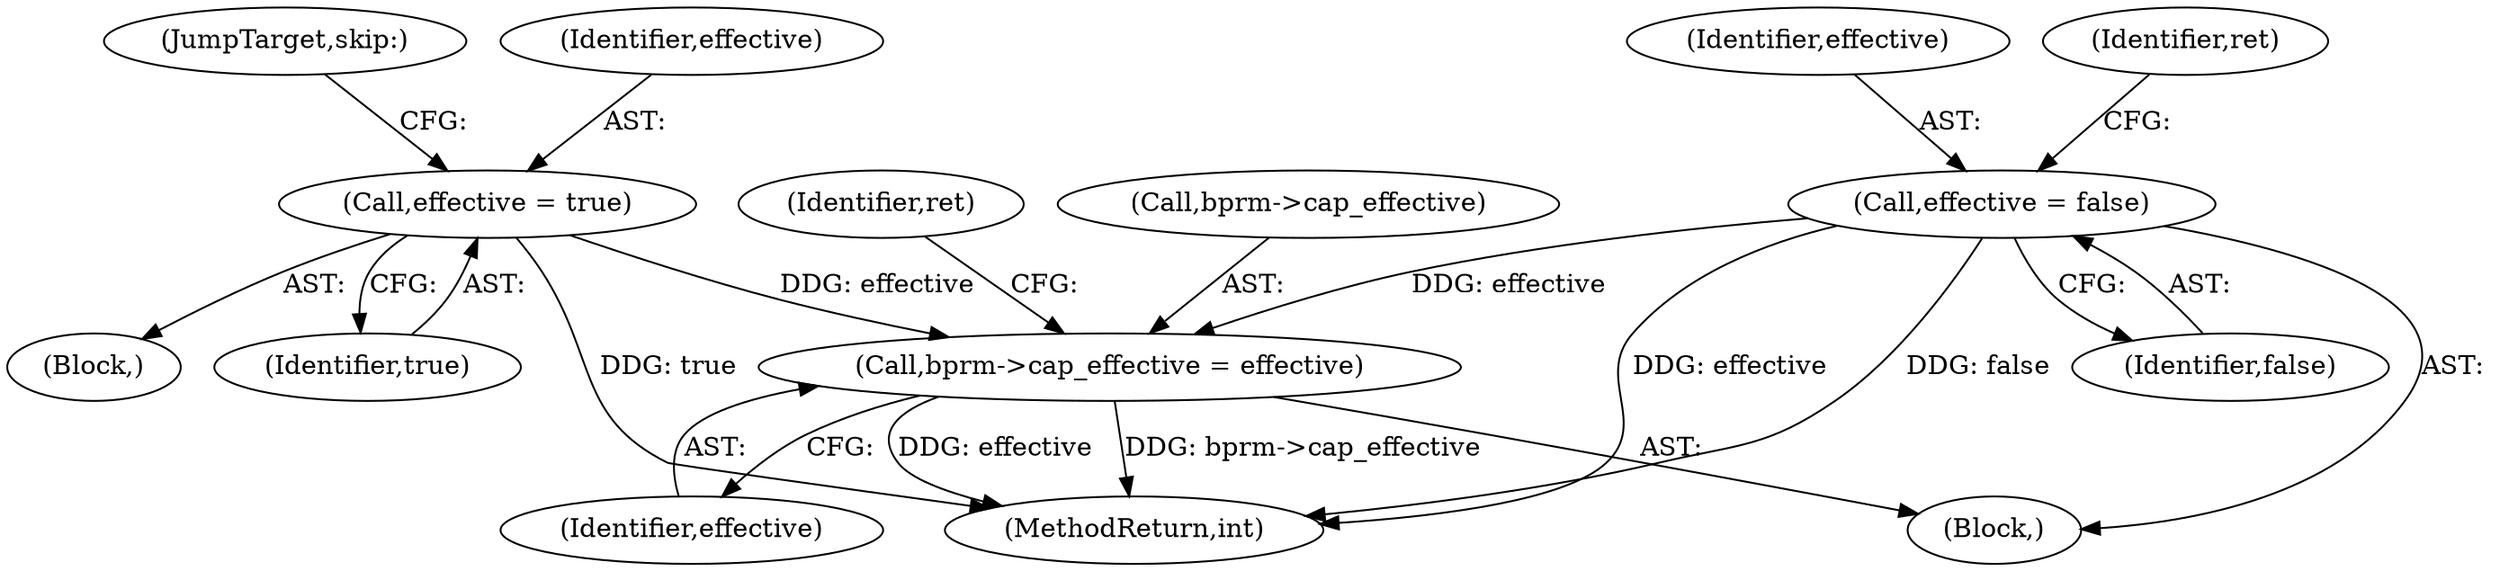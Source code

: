 digraph "0_linux_d52fc5dde171f030170a6cb78034d166b13c9445@pointer" {
"1000184" [label="(Call,bprm->cap_effective = effective)"];
"1000161" [label="(Call,effective = true)"];
"1000123" [label="(Call,effective = false)"];
"1000144" [label="(Block,)"];
"1000163" [label="(Identifier,true)"];
"1000203" [label="(MethodReturn,int)"];
"1000109" [label="(Block,)"];
"1000161" [label="(Call,effective = true)"];
"1000125" [label="(Identifier,false)"];
"1000124" [label="(Identifier,effective)"];
"1000164" [label="(JumpTarget,skip:)"];
"1000188" [label="(Identifier,effective)"];
"1000193" [label="(Identifier,ret)"];
"1000162" [label="(Identifier,effective)"];
"1000185" [label="(Call,bprm->cap_effective)"];
"1000127" [label="(Identifier,ret)"];
"1000184" [label="(Call,bprm->cap_effective = effective)"];
"1000123" [label="(Call,effective = false)"];
"1000184" -> "1000109"  [label="AST: "];
"1000184" -> "1000188"  [label="CFG: "];
"1000185" -> "1000184"  [label="AST: "];
"1000188" -> "1000184"  [label="AST: "];
"1000193" -> "1000184"  [label="CFG: "];
"1000184" -> "1000203"  [label="DDG: effective"];
"1000184" -> "1000203"  [label="DDG: bprm->cap_effective"];
"1000161" -> "1000184"  [label="DDG: effective"];
"1000123" -> "1000184"  [label="DDG: effective"];
"1000161" -> "1000144"  [label="AST: "];
"1000161" -> "1000163"  [label="CFG: "];
"1000162" -> "1000161"  [label="AST: "];
"1000163" -> "1000161"  [label="AST: "];
"1000164" -> "1000161"  [label="CFG: "];
"1000161" -> "1000203"  [label="DDG: true"];
"1000123" -> "1000109"  [label="AST: "];
"1000123" -> "1000125"  [label="CFG: "];
"1000124" -> "1000123"  [label="AST: "];
"1000125" -> "1000123"  [label="AST: "];
"1000127" -> "1000123"  [label="CFG: "];
"1000123" -> "1000203"  [label="DDG: false"];
"1000123" -> "1000203"  [label="DDG: effective"];
}
